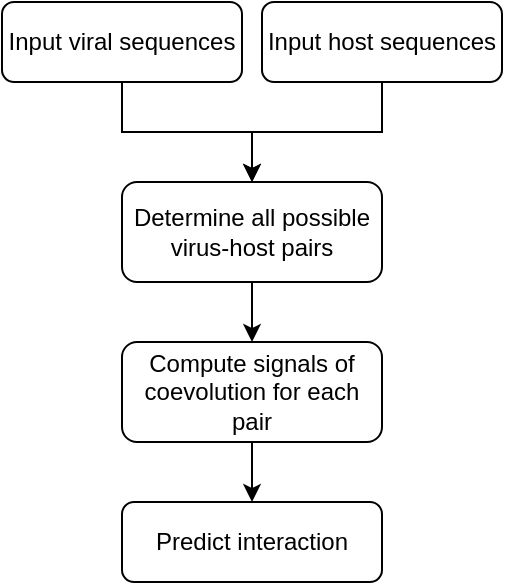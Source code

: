 <mxfile version="20.7.4" type="device"><diagram id="Q-FIue51Xmz_biObEu3h" name="Page-1"><mxGraphModel dx="872" dy="602" grid="1" gridSize="10" guides="1" tooltips="1" connect="1" arrows="1" fold="1" page="1" pageScale="1" pageWidth="600" pageHeight="900" math="0" shadow="0"><root><mxCell id="0"/><mxCell id="1" parent="0"/><mxCell id="jM-Vet60eMVjA-Xl_X50-4" style="edgeStyle=orthogonalEdgeStyle;rounded=0;orthogonalLoop=1;jettySize=auto;html=1;entryX=0.5;entryY=0;entryDx=0;entryDy=0;" edge="1" parent="1" source="jM-Vet60eMVjA-Xl_X50-1" target="jM-Vet60eMVjA-Xl_X50-3"><mxGeometry relative="1" as="geometry"/></mxCell><mxCell id="jM-Vet60eMVjA-Xl_X50-1" value="Input viral sequences" style="rounded=1;whiteSpace=wrap;html=1;" vertex="1" parent="1"><mxGeometry x="40" y="40" width="120" height="40" as="geometry"/></mxCell><mxCell id="jM-Vet60eMVjA-Xl_X50-5" style="edgeStyle=orthogonalEdgeStyle;rounded=0;orthogonalLoop=1;jettySize=auto;html=1;entryX=0.5;entryY=0;entryDx=0;entryDy=0;" edge="1" parent="1" source="jM-Vet60eMVjA-Xl_X50-2" target="jM-Vet60eMVjA-Xl_X50-3"><mxGeometry relative="1" as="geometry"/></mxCell><mxCell id="jM-Vet60eMVjA-Xl_X50-2" value="Input host sequences" style="rounded=1;whiteSpace=wrap;html=1;" vertex="1" parent="1"><mxGeometry x="170" y="40" width="120" height="40" as="geometry"/></mxCell><mxCell id="jM-Vet60eMVjA-Xl_X50-7" style="edgeStyle=orthogonalEdgeStyle;rounded=0;orthogonalLoop=1;jettySize=auto;html=1;entryX=0.5;entryY=0;entryDx=0;entryDy=0;" edge="1" parent="1" source="jM-Vet60eMVjA-Xl_X50-3" target="jM-Vet60eMVjA-Xl_X50-6"><mxGeometry relative="1" as="geometry"/></mxCell><mxCell id="jM-Vet60eMVjA-Xl_X50-3" value="Determine all possible virus-host pairs" style="rounded=1;whiteSpace=wrap;html=1;" vertex="1" parent="1"><mxGeometry x="100" y="130" width="130" height="50" as="geometry"/></mxCell><mxCell id="jM-Vet60eMVjA-Xl_X50-9" style="edgeStyle=orthogonalEdgeStyle;rounded=0;orthogonalLoop=1;jettySize=auto;html=1;entryX=0.5;entryY=0;entryDx=0;entryDy=0;" edge="1" parent="1" source="jM-Vet60eMVjA-Xl_X50-6" target="jM-Vet60eMVjA-Xl_X50-8"><mxGeometry relative="1" as="geometry"/></mxCell><mxCell id="jM-Vet60eMVjA-Xl_X50-6" value="Compute signals of coevolution for each pair" style="rounded=1;whiteSpace=wrap;html=1;" vertex="1" parent="1"><mxGeometry x="100" y="210" width="130" height="50" as="geometry"/></mxCell><mxCell id="jM-Vet60eMVjA-Xl_X50-8" value="Predict interaction" style="rounded=1;whiteSpace=wrap;html=1;" vertex="1" parent="1"><mxGeometry x="100" y="290" width="130" height="40" as="geometry"/></mxCell></root></mxGraphModel></diagram></mxfile>